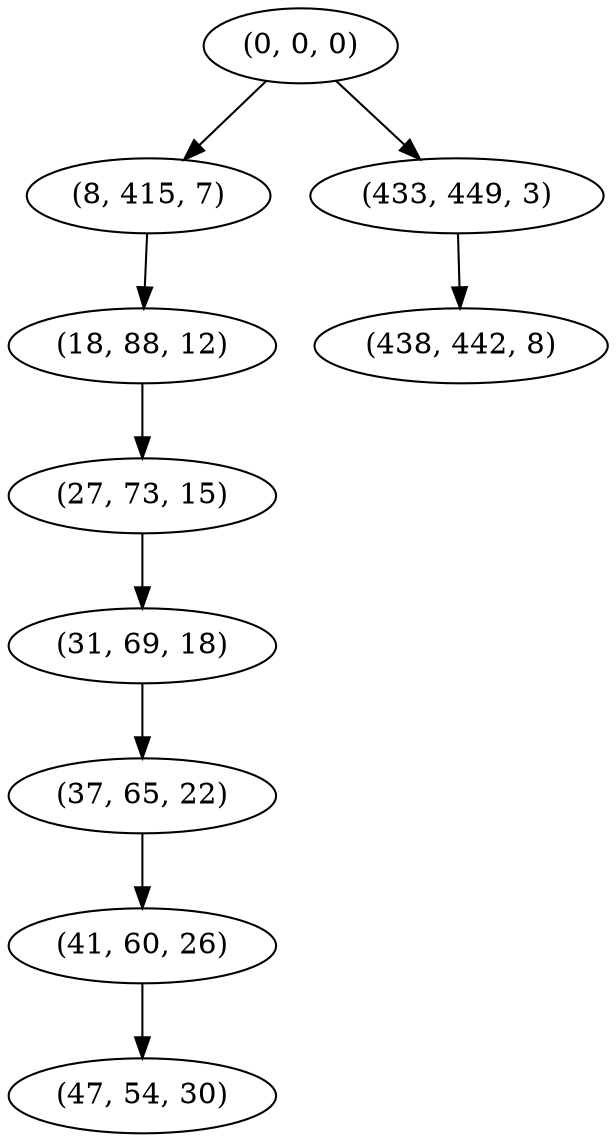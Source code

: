 digraph tree {
    "(0, 0, 0)";
    "(8, 415, 7)";
    "(18, 88, 12)";
    "(27, 73, 15)";
    "(31, 69, 18)";
    "(37, 65, 22)";
    "(41, 60, 26)";
    "(47, 54, 30)";
    "(433, 449, 3)";
    "(438, 442, 8)";
    "(0, 0, 0)" -> "(8, 415, 7)";
    "(0, 0, 0)" -> "(433, 449, 3)";
    "(8, 415, 7)" -> "(18, 88, 12)";
    "(18, 88, 12)" -> "(27, 73, 15)";
    "(27, 73, 15)" -> "(31, 69, 18)";
    "(31, 69, 18)" -> "(37, 65, 22)";
    "(37, 65, 22)" -> "(41, 60, 26)";
    "(41, 60, 26)" -> "(47, 54, 30)";
    "(433, 449, 3)" -> "(438, 442, 8)";
}
